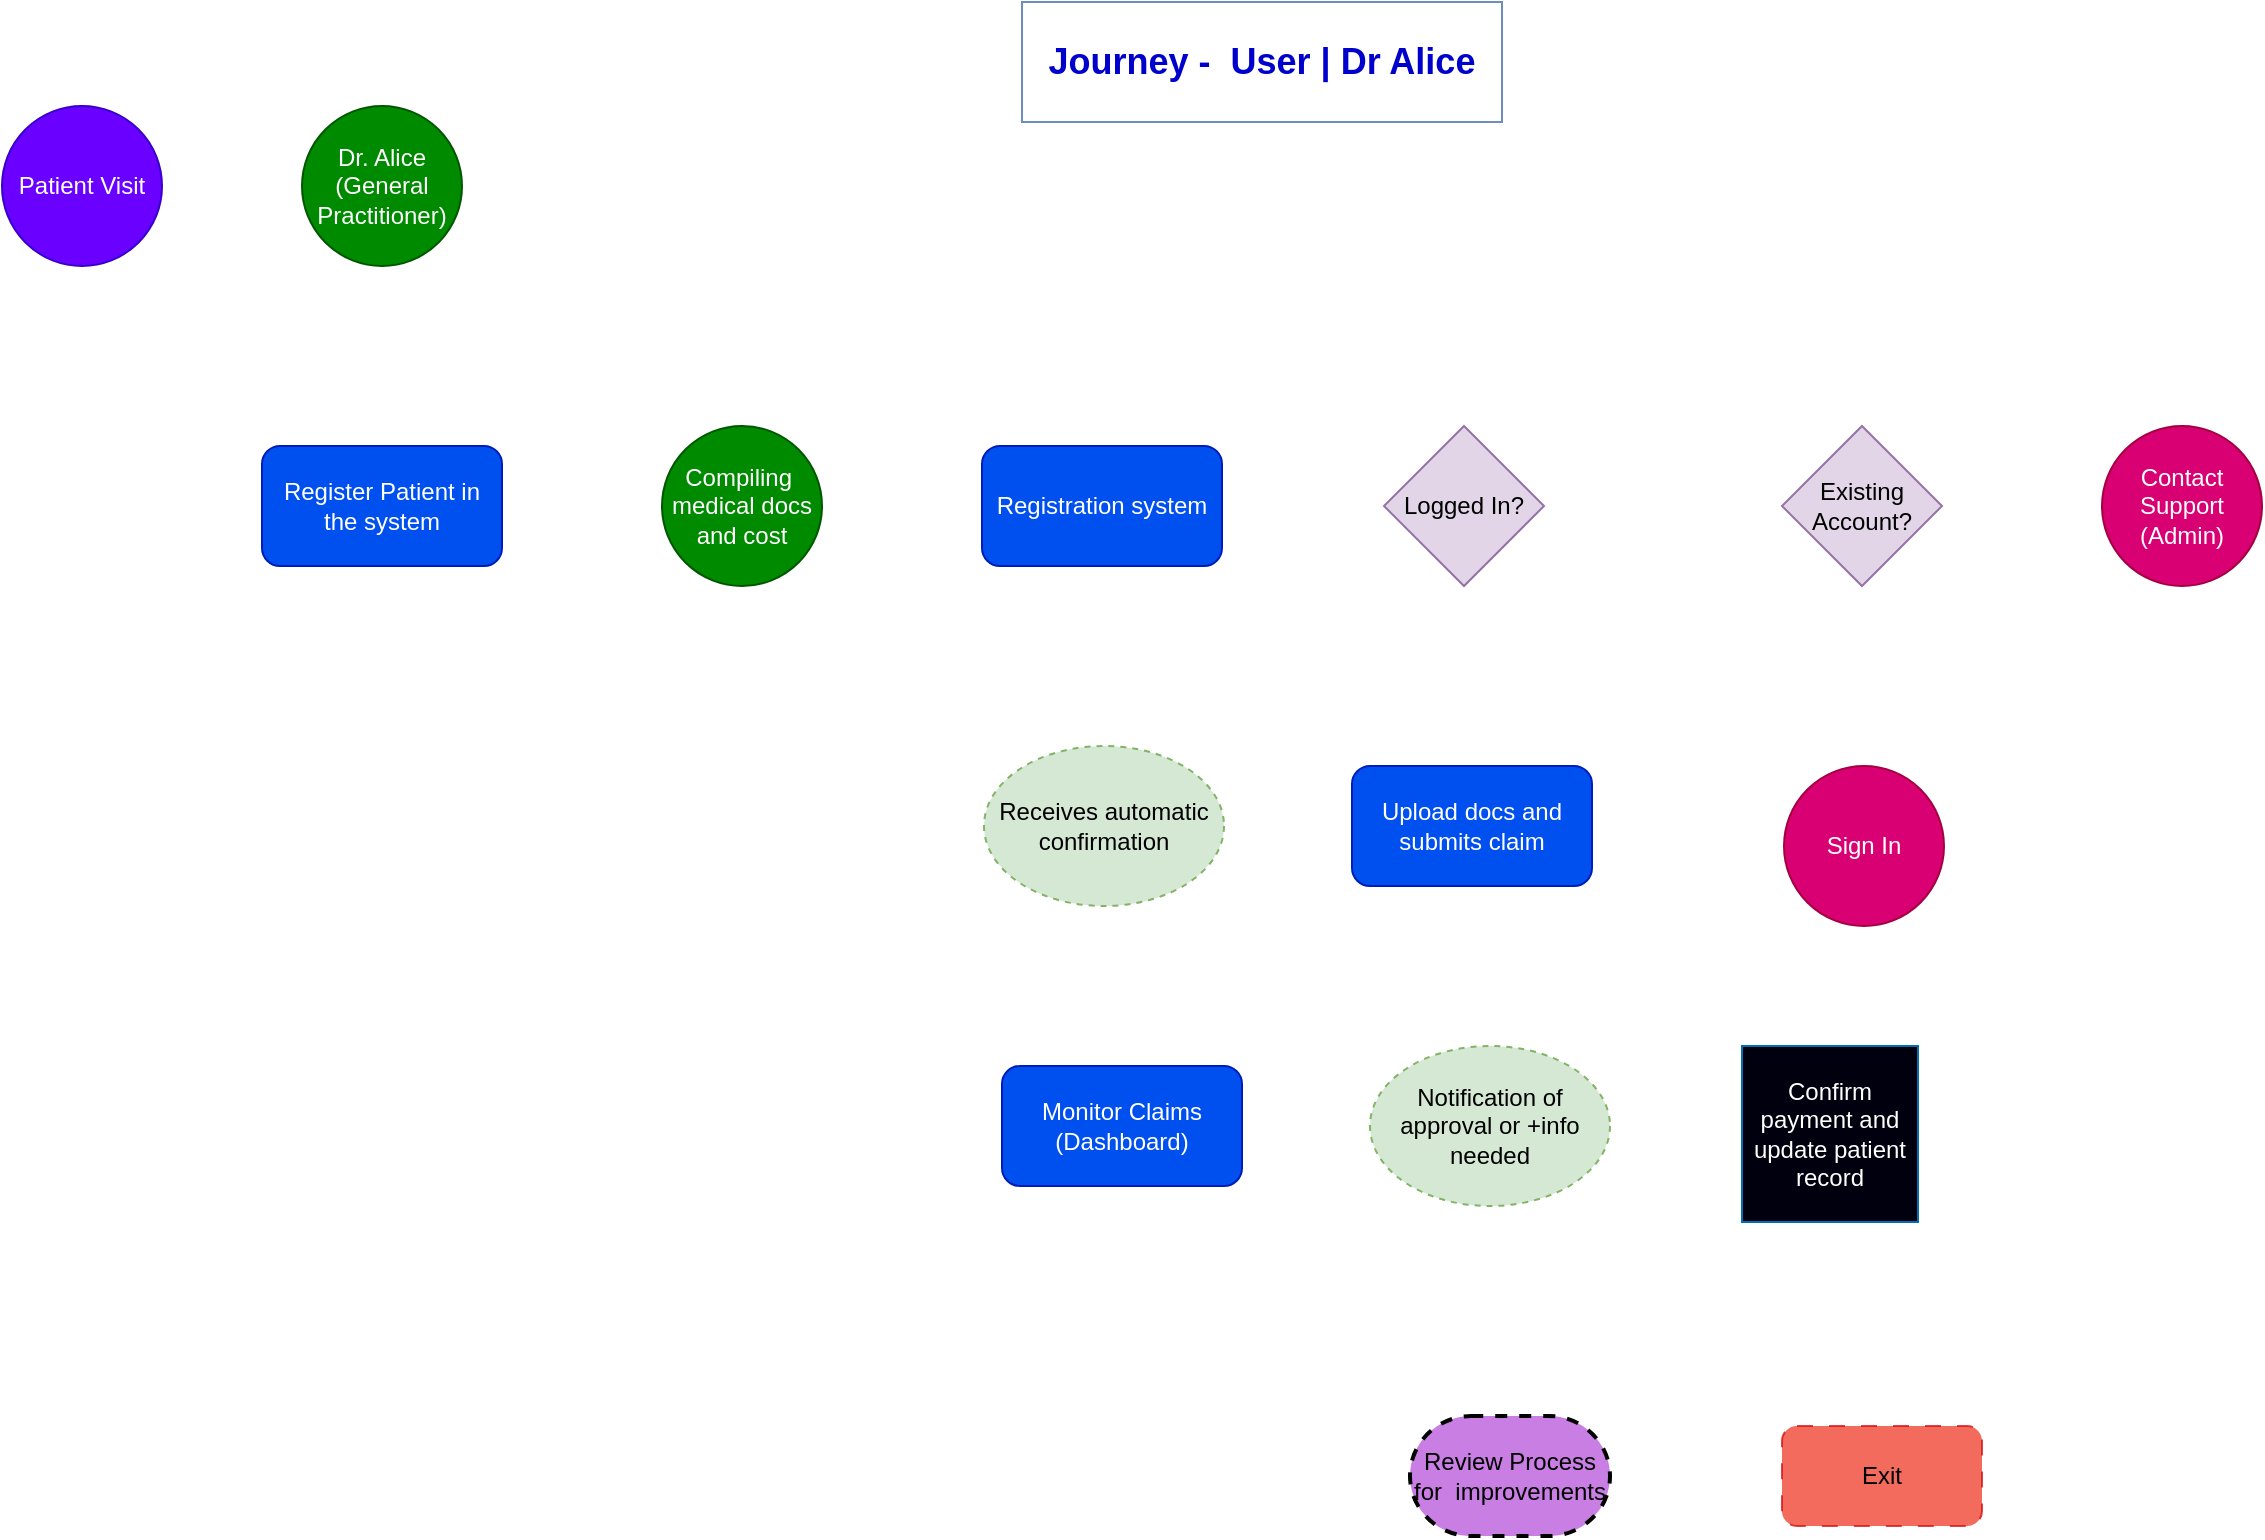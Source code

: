 <mxfile version="24.7.3" type="github">
  <diagram name="Page-1" id="c7558073-3199-34d8-9f00-42111426c3f3">
    <mxGraphModel dx="12136" dy="11700" grid="1" gridSize="10" guides="1" tooltips="1" connect="1" arrows="1" fold="1" page="1" pageScale="1" pageWidth="1169" pageHeight="827" background="none" math="0" shadow="0">
      <root>
        <mxCell id="0" />
        <mxCell id="1" parent="0" />
        <mxCell id="X9ass70m3cK7fkNfl3eS-96" value="&lt;b&gt;&lt;font style=&quot;font-size: 18px;&quot; color=&quot;#0000cc&quot;&gt;Journey -&amp;nbsp; User | Dr Alice&lt;/font&gt;&lt;/b&gt;" style="text;html=1;align=center;verticalAlign=middle;whiteSpace=wrap;rounded=0;fillColor=none;strokeColor=#6c8ebf;" parent="1" vertex="1">
          <mxGeometry x="-10000" y="-10732" width="240" height="60" as="geometry" />
        </mxCell>
        <mxCell id="X9ass70m3cK7fkNfl3eS-97" value="&lt;div style=&quot;&quot;&gt;&lt;span style=&quot;background-color: initial;&quot;&gt;Dr. Alice (General Practitioner)&lt;/span&gt;&lt;/div&gt;" style="ellipse;whiteSpace=wrap;html=1;aspect=fixed;fillColor=#008a00;strokeColor=#005700;fontColor=#ffffff;align=center;" parent="1" vertex="1">
          <mxGeometry x="-10360" y="-10680" width="80" height="80" as="geometry" />
        </mxCell>
        <mxCell id="FQBWLW0qRdSLTxVGlONL-2" value="Patient Visit" style="ellipse;whiteSpace=wrap;html=1;aspect=fixed;fillColor=#6a00ff;strokeColor=#3700CC;fontColor=#ffffff;" vertex="1" parent="1">
          <mxGeometry x="-10510" y="-10680" width="80" height="80" as="geometry" />
        </mxCell>
        <mxCell id="FQBWLW0qRdSLTxVGlONL-4" value="Register Patient in the system" style="rounded=1;whiteSpace=wrap;html=1;fillColor=#0050ef;fontColor=#ffffff;strokeColor=#001DBC;" vertex="1" parent="1">
          <mxGeometry x="-10380" y="-10510" width="120" height="60" as="geometry" />
        </mxCell>
        <mxCell id="FQBWLW0qRdSLTxVGlONL-6" value="Compiling&amp;nbsp; medical docs and cost" style="ellipse;whiteSpace=wrap;html=1;aspect=fixed;fillColor=#008a00;strokeColor=#005700;fontColor=#ffffff;" vertex="1" parent="1">
          <mxGeometry x="-10180" y="-10520" width="80" height="80" as="geometry" />
        </mxCell>
        <mxCell id="FQBWLW0qRdSLTxVGlONL-7" value="Registration system" style="rounded=1;whiteSpace=wrap;html=1;fillColor=#0050ef;fontColor=#ffffff;strokeColor=#001DBC;" vertex="1" parent="1">
          <mxGeometry x="-10020" y="-10510" width="120" height="60" as="geometry" />
        </mxCell>
        <mxCell id="FQBWLW0qRdSLTxVGlONL-8" value="Logged In?" style="rhombus;whiteSpace=wrap;html=1;fillColor=#e1d5e7;strokeColor=#9673a6;" vertex="1" parent="1">
          <mxGeometry x="-9819" y="-10520" width="80" height="80" as="geometry" />
        </mxCell>
        <mxCell id="FQBWLW0qRdSLTxVGlONL-10" value="Upload docs and submits claim" style="rounded=1;whiteSpace=wrap;html=1;fillColor=#0050ef;fontColor=#ffffff;strokeColor=#001DBC;" vertex="1" parent="1">
          <mxGeometry x="-9835" y="-10350" width="120" height="60" as="geometry" />
        </mxCell>
        <mxCell id="FQBWLW0qRdSLTxVGlONL-11" value="Existing Account?" style="rhombus;whiteSpace=wrap;html=1;fillColor=#e1d5e7;strokeColor=#9673a6;" vertex="1" parent="1">
          <mxGeometry x="-9620" y="-10520" width="80" height="80" as="geometry" />
        </mxCell>
        <mxCell id="FQBWLW0qRdSLTxVGlONL-12" value="Sign In" style="ellipse;whiteSpace=wrap;html=1;aspect=fixed;fillColor=#d80073;strokeColor=#A50040;fontColor=#ffffff;" vertex="1" parent="1">
          <mxGeometry x="-9619" y="-10350" width="80" height="80" as="geometry" />
        </mxCell>
        <mxCell id="FQBWLW0qRdSLTxVGlONL-13" value="Contact Support (Admin)" style="ellipse;whiteSpace=wrap;html=1;aspect=fixed;fillColor=#d80073;strokeColor=#A50040;fontColor=#ffffff;" vertex="1" parent="1">
          <mxGeometry x="-9460" y="-10520" width="80" height="80" as="geometry" />
        </mxCell>
        <mxCell id="FQBWLW0qRdSLTxVGlONL-17" value="Receives automatic confirmation" style="ellipse;whiteSpace=wrap;html=1;fillColor=#d5e8d4;strokeColor=#82b366;dashed=1;" vertex="1" parent="1">
          <mxGeometry x="-10019" y="-10360" width="120" height="80" as="geometry" />
        </mxCell>
        <mxCell id="FQBWLW0qRdSLTxVGlONL-18" value="Monitor Claims (Dashboard)" style="rounded=1;whiteSpace=wrap;html=1;fillColor=#0050ef;fontColor=#ffffff;strokeColor=#001DBC;" vertex="1" parent="1">
          <mxGeometry x="-10010" y="-10200" width="120" height="60" as="geometry" />
        </mxCell>
        <mxCell id="FQBWLW0qRdSLTxVGlONL-19" value="Notification of approval or +info needed" style="ellipse;whiteSpace=wrap;html=1;fillColor=#d5e8d4;strokeColor=#82b366;dashed=1;" vertex="1" parent="1">
          <mxGeometry x="-9826" y="-10210" width="120" height="80" as="geometry" />
        </mxCell>
        <mxCell id="FQBWLW0qRdSLTxVGlONL-21" value="Confirm payment and update patient record" style="whiteSpace=wrap;html=1;aspect=fixed;fillColor=#00000f;fontColor=#ffffff;strokeColor=#006EAF;" vertex="1" parent="1">
          <mxGeometry x="-9640" y="-10210" width="88" height="88" as="geometry" />
        </mxCell>
        <mxCell id="FQBWLW0qRdSLTxVGlONL-24" value="Review Process for&amp;nbsp; improvements" style="strokeWidth=2;html=1;shape=mxgraph.flowchart.terminator;whiteSpace=wrap;fillColor=#c87ee3;dashed=1;" vertex="1" parent="1">
          <mxGeometry x="-9806" y="-10025" width="100" height="60" as="geometry" />
        </mxCell>
        <mxCell id="FQBWLW0qRdSLTxVGlONL-25" value="Exit" style="rounded=1;whiteSpace=wrap;html=1;fillColor=#ef4734;strokeColor=#D71515;dashed=1;dashPattern=8 8;fillStyle=solid;gradientColor=none;opacity=80;" vertex="1" parent="1">
          <mxGeometry x="-9620" y="-10020" width="100" height="50" as="geometry" />
        </mxCell>
      </root>
    </mxGraphModel>
  </diagram>
</mxfile>
